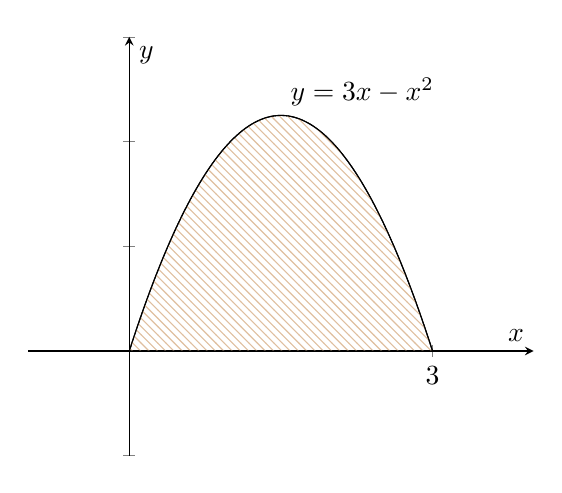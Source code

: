 \begin{tikzpicture}
    \begin{axis}[
    xmin=-1, xmax= 4, ymin=-1, ymax=3,
    xlabel=$x$, ylabel=$y$,
    xtick={0, 3},
    yticklabels={,,},
    axis lines=middle,
    width=8cm,]
    \addplot[domain=0:3, samples=100]  {3*x-x^2} node[pos=.5, above right] {$y=3x-x^2$};
    \addplot+[mark=none,
            domain=0:3,
            samples=100,
            pattern=north west lines,
            draw=black,
            pattern color=brown!50,
            area legend] {3*x-x^2} \closedcycle;
    \end{axis}
\end{tikzpicture}
